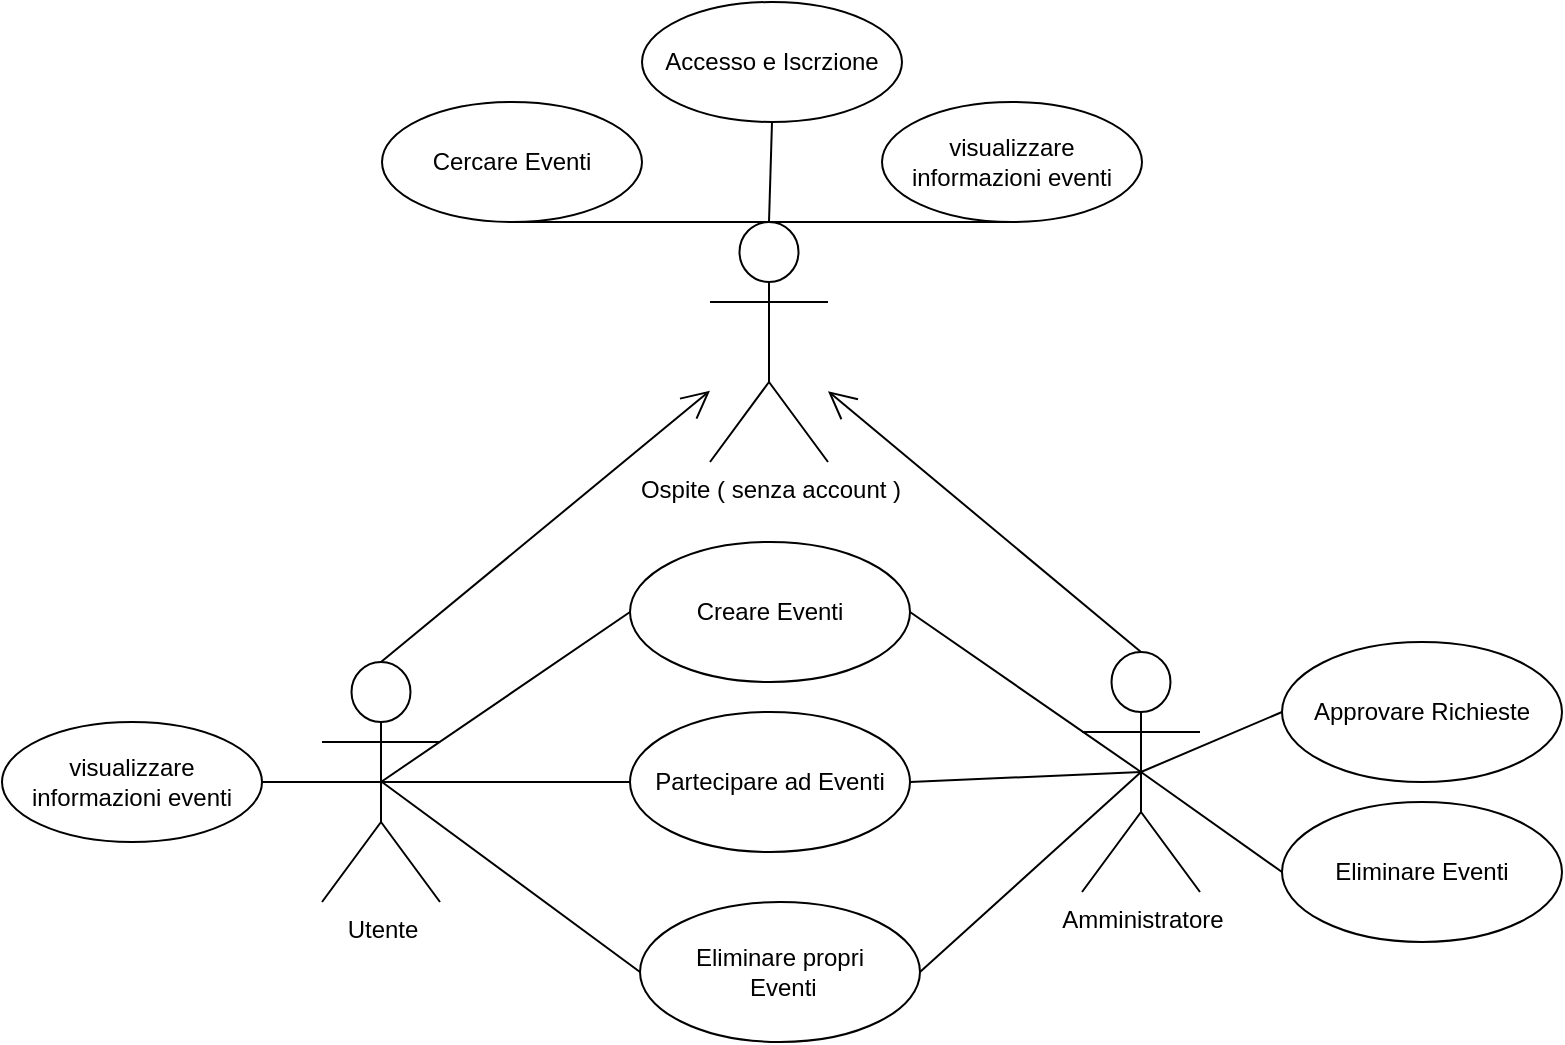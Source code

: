 <mxfile version="26.0.11">
  <diagram name="Pagina-1" id="PBzKay77qeNed4aOOP48">
    <mxGraphModel dx="1301" dy="532" grid="1" gridSize="10" guides="1" tooltips="1" connect="1" arrows="1" fold="1" page="1" pageScale="1" pageWidth="827" pageHeight="1169" math="0" shadow="0">
      <root>
        <mxCell id="0" />
        <mxCell id="1" parent="0" />
        <mxCell id="F2Mt7jQUTRLg9_3YxVR8-1" value="Ospite ( senza account )" style="shape=umlActor;verticalLabelPosition=bottom;verticalAlign=top;html=1;shadow=0;" parent="1" vertex="1">
          <mxGeometry x="384" y="130" width="59" height="120" as="geometry" />
        </mxCell>
        <mxCell id="F2Mt7jQUTRLg9_3YxVR8-2" value="Cercare Eventi" style="ellipse;whiteSpace=wrap;html=1;shadow=0;" parent="1" vertex="1">
          <mxGeometry x="220" y="70" width="130" height="60" as="geometry" />
        </mxCell>
        <mxCell id="F2Mt7jQUTRLg9_3YxVR8-5" value="Utente" style="shape=umlActor;verticalLabelPosition=bottom;verticalAlign=top;html=1;shadow=0;" parent="1" vertex="1">
          <mxGeometry x="190" y="350" width="59" height="120" as="geometry" />
        </mxCell>
        <mxCell id="F2Mt7jQUTRLg9_3YxVR8-7" value="Partecipare ad Eventi" style="ellipse;whiteSpace=wrap;html=1;shadow=0;" parent="1" vertex="1">
          <mxGeometry x="344" y="375" width="140" height="70" as="geometry" />
        </mxCell>
        <mxCell id="F2Mt7jQUTRLg9_3YxVR8-8" value="Creare Eventi" style="ellipse;whiteSpace=wrap;html=1;shadow=0;" parent="1" vertex="1">
          <mxGeometry x="344" y="290" width="140" height="70" as="geometry" />
        </mxCell>
        <mxCell id="F2Mt7jQUTRLg9_3YxVR8-9" value="Amministratore" style="shape=umlActor;verticalLabelPosition=bottom;verticalAlign=top;html=1;shadow=0;" parent="1" vertex="1">
          <mxGeometry x="570" y="345" width="59" height="120" as="geometry" />
        </mxCell>
        <mxCell id="F2Mt7jQUTRLg9_3YxVR8-10" value="Approvare Richieste" style="ellipse;whiteSpace=wrap;html=1;shadow=0;" parent="1" vertex="1">
          <mxGeometry x="670" y="340" width="140" height="70" as="geometry" />
        </mxCell>
        <mxCell id="F2Mt7jQUTRLg9_3YxVR8-11" value="Eliminare Eventi" style="ellipse;whiteSpace=wrap;html=1;shadow=0;" parent="1" vertex="1">
          <mxGeometry x="670" y="420" width="140" height="70" as="geometry" />
        </mxCell>
        <mxCell id="F2Mt7jQUTRLg9_3YxVR8-12" value="Eliminare propri&lt;div&gt;&lt;span style=&quot;background-color: initial;&quot;&gt;&amp;nbsp;Eventi&lt;/span&gt;&lt;/div&gt;" style="ellipse;whiteSpace=wrap;html=1;shadow=0;" parent="1" vertex="1">
          <mxGeometry x="349" y="470" width="140" height="70" as="geometry" />
        </mxCell>
        <mxCell id="F2Mt7jQUTRLg9_3YxVR8-23" value="" style="endArrow=open;endFill=1;endSize=12;html=1;rounded=0;exitX=0.5;exitY=0;exitDx=0;exitDy=0;exitPerimeter=0;shadow=0;" parent="1" source="F2Mt7jQUTRLg9_3YxVR8-5" target="F2Mt7jQUTRLg9_3YxVR8-1" edge="1">
          <mxGeometry width="160" relative="1" as="geometry">
            <mxPoint x="330" y="380" as="sourcePoint" />
            <mxPoint x="490" y="380" as="targetPoint" />
          </mxGeometry>
        </mxCell>
        <mxCell id="F2Mt7jQUTRLg9_3YxVR8-24" value="" style="endArrow=open;endFill=1;endSize=12;html=1;rounded=0;exitX=0.5;exitY=0;exitDx=0;exitDy=0;exitPerimeter=0;shadow=0;" parent="1" source="F2Mt7jQUTRLg9_3YxVR8-9" target="F2Mt7jQUTRLg9_3YxVR8-1" edge="1">
          <mxGeometry width="160" relative="1" as="geometry">
            <mxPoint x="230" y="360" as="sourcePoint" />
            <mxPoint x="394" y="224" as="targetPoint" />
          </mxGeometry>
        </mxCell>
        <mxCell id="F2Mt7jQUTRLg9_3YxVR8-29" style="rounded=0;orthogonalLoop=1;jettySize=auto;html=1;exitX=0.5;exitY=0.5;exitDx=0;exitDy=0;entryX=0;entryY=0.5;entryDx=0;entryDy=0;endArrow=none;endFill=0;exitPerimeter=0;shadow=0;" parent="1" source="F2Mt7jQUTRLg9_3YxVR8-5" target="F2Mt7jQUTRLg9_3YxVR8-8" edge="1">
          <mxGeometry relative="1" as="geometry">
            <mxPoint x="170" y="425" as="sourcePoint" />
            <mxPoint x="240" y="430" as="targetPoint" />
          </mxGeometry>
        </mxCell>
        <mxCell id="F2Mt7jQUTRLg9_3YxVR8-30" style="rounded=0;orthogonalLoop=1;jettySize=auto;html=1;entryX=0;entryY=0.5;entryDx=0;entryDy=0;endArrow=none;endFill=0;shadow=0;" parent="1" target="F2Mt7jQUTRLg9_3YxVR8-12" edge="1">
          <mxGeometry relative="1" as="geometry">
            <mxPoint x="220" y="410" as="sourcePoint" />
            <mxPoint x="354" y="365" as="targetPoint" />
          </mxGeometry>
        </mxCell>
        <mxCell id="F2Mt7jQUTRLg9_3YxVR8-31" style="rounded=0;orthogonalLoop=1;jettySize=auto;html=1;endArrow=none;endFill=0;entryX=0.5;entryY=0.5;entryDx=0;entryDy=0;entryPerimeter=0;exitX=1;exitY=0.5;exitDx=0;exitDy=0;shadow=0;" parent="1" source="F2Mt7jQUTRLg9_3YxVR8-8" target="F2Mt7jQUTRLg9_3YxVR8-9" edge="1">
          <mxGeometry relative="1" as="geometry">
            <mxPoint x="484" y="390" as="sourcePoint" />
            <mxPoint x="570" y="394" as="targetPoint" />
          </mxGeometry>
        </mxCell>
        <mxCell id="F2Mt7jQUTRLg9_3YxVR8-32" style="rounded=0;orthogonalLoop=1;jettySize=auto;html=1;endArrow=none;endFill=0;entryX=0.5;entryY=0.5;entryDx=0;entryDy=0;entryPerimeter=0;exitX=1;exitY=0.5;exitDx=0;exitDy=0;shadow=0;" parent="1" source="F2Mt7jQUTRLg9_3YxVR8-12" target="F2Mt7jQUTRLg9_3YxVR8-9" edge="1">
          <mxGeometry relative="1" as="geometry">
            <mxPoint x="484" y="450" as="sourcePoint" />
            <mxPoint x="600" y="495" as="targetPoint" />
          </mxGeometry>
        </mxCell>
        <mxCell id="F2Mt7jQUTRLg9_3YxVR8-33" style="rounded=0;orthogonalLoop=1;jettySize=auto;html=1;endArrow=none;endFill=0;entryX=0.5;entryY=0.5;entryDx=0;entryDy=0;entryPerimeter=0;exitX=0;exitY=0.5;exitDx=0;exitDy=0;shadow=0;" parent="1" source="F2Mt7jQUTRLg9_3YxVR8-10" target="F2Mt7jQUTRLg9_3YxVR8-9" edge="1">
          <mxGeometry relative="1" as="geometry">
            <mxPoint x="504" y="380" as="sourcePoint" />
            <mxPoint x="620" y="425" as="targetPoint" />
          </mxGeometry>
        </mxCell>
        <mxCell id="F2Mt7jQUTRLg9_3YxVR8-34" style="rounded=0;orthogonalLoop=1;jettySize=auto;html=1;endArrow=none;endFill=0;entryX=0;entryY=0.5;entryDx=0;entryDy=0;exitX=0.5;exitY=0.5;exitDx=0;exitDy=0;exitPerimeter=0;shadow=0;" parent="1" source="F2Mt7jQUTRLg9_3YxVR8-9" target="F2Mt7jQUTRLg9_3YxVR8-11" edge="1">
          <mxGeometry relative="1" as="geometry">
            <mxPoint x="600" y="400" as="sourcePoint" />
            <mxPoint x="716" y="445" as="targetPoint" />
          </mxGeometry>
        </mxCell>
        <mxCell id="F2Mt7jQUTRLg9_3YxVR8-35" style="rounded=0;orthogonalLoop=1;jettySize=auto;html=1;endArrow=none;endFill=0;entryX=0.5;entryY=1;entryDx=0;entryDy=0;exitX=0.5;exitY=0;exitDx=0;exitDy=0;exitPerimeter=0;shadow=0;" parent="1" source="F2Mt7jQUTRLg9_3YxVR8-1" target="F2Mt7jQUTRLg9_3YxVR8-2" edge="1">
          <mxGeometry relative="1" as="geometry">
            <mxPoint x="410" y="100" as="sourcePoint" />
            <mxPoint x="530" y="145" as="targetPoint" />
          </mxGeometry>
        </mxCell>
        <mxCell id="eZstt7uDChOP6H_mHpOf-5" style="rounded=0;orthogonalLoop=1;jettySize=auto;html=1;endArrow=none;endFill=0;entryX=0.5;entryY=0.5;entryDx=0;entryDy=0;exitX=1;exitY=0.5;exitDx=0;exitDy=0;shadow=0;entryPerimeter=0;" edge="1" parent="1" source="F2Mt7jQUTRLg9_3YxVR8-7" target="F2Mt7jQUTRLg9_3YxVR8-9">
          <mxGeometry relative="1" as="geometry">
            <mxPoint x="610" y="415" as="sourcePoint" />
            <mxPoint x="680" y="465" as="targetPoint" />
          </mxGeometry>
        </mxCell>
        <mxCell id="eZstt7uDChOP6H_mHpOf-6" style="rounded=0;orthogonalLoop=1;jettySize=auto;html=1;endArrow=none;endFill=0;entryX=0;entryY=0.5;entryDx=0;entryDy=0;exitX=0.5;exitY=0.5;exitDx=0;exitDy=0;exitPerimeter=0;shadow=0;" edge="1" parent="1" target="F2Mt7jQUTRLg9_3YxVR8-7">
          <mxGeometry relative="1" as="geometry">
            <mxPoint x="220" y="410" as="sourcePoint" />
            <mxPoint x="290" y="460" as="targetPoint" />
          </mxGeometry>
        </mxCell>
        <mxCell id="eZstt7uDChOP6H_mHpOf-7" value="visualizzare informazioni eventi" style="ellipse;whiteSpace=wrap;html=1;shadow=0;" vertex="1" parent="1">
          <mxGeometry x="470" y="70" width="130" height="60" as="geometry" />
        </mxCell>
        <mxCell id="eZstt7uDChOP6H_mHpOf-8" style="rounded=0;orthogonalLoop=1;jettySize=auto;html=1;endArrow=none;endFill=0;entryX=0.5;entryY=1;entryDx=0;entryDy=0;exitX=0.5;exitY=0;exitDx=0;exitDy=0;exitPerimeter=0;shadow=0;" edge="1" parent="1" source="F2Mt7jQUTRLg9_3YxVR8-1" target="eZstt7uDChOP6H_mHpOf-7">
          <mxGeometry relative="1" as="geometry">
            <mxPoint x="570" y="130" as="sourcePoint" />
            <mxPoint x="491" y="110" as="targetPoint" />
          </mxGeometry>
        </mxCell>
        <mxCell id="eZstt7uDChOP6H_mHpOf-9" value="visualizzare informazioni eventi" style="ellipse;whiteSpace=wrap;html=1;shadow=0;" vertex="1" parent="1">
          <mxGeometry x="30" y="380" width="130" height="60" as="geometry" />
        </mxCell>
        <mxCell id="eZstt7uDChOP6H_mHpOf-11" style="rounded=0;orthogonalLoop=1;jettySize=auto;html=1;endArrow=none;endFill=0;entryX=0.5;entryY=0.5;entryDx=0;entryDy=0;exitX=1;exitY=0.5;exitDx=0;exitDy=0;shadow=0;entryPerimeter=0;" edge="1" parent="1" source="eZstt7uDChOP6H_mHpOf-9" target="F2Mt7jQUTRLg9_3YxVR8-5">
          <mxGeometry relative="1" as="geometry">
            <mxPoint x="157.5" y="420" as="sourcePoint" />
            <mxPoint x="281.5" y="420" as="targetPoint" />
          </mxGeometry>
        </mxCell>
        <mxCell id="eZstt7uDChOP6H_mHpOf-12" value="Accesso e Iscrzione" style="ellipse;whiteSpace=wrap;html=1;shadow=0;" vertex="1" parent="1">
          <mxGeometry x="350" y="20" width="130" height="60" as="geometry" />
        </mxCell>
        <mxCell id="eZstt7uDChOP6H_mHpOf-13" style="rounded=0;orthogonalLoop=1;jettySize=auto;html=1;endArrow=none;endFill=0;entryX=0.5;entryY=0;entryDx=0;entryDy=0;exitX=0.5;exitY=1;exitDx=0;exitDy=0;shadow=0;entryPerimeter=0;" edge="1" parent="1" source="eZstt7uDChOP6H_mHpOf-12" target="F2Mt7jQUTRLg9_3YxVR8-1">
          <mxGeometry relative="1" as="geometry">
            <mxPoint x="424" y="140" as="sourcePoint" />
            <mxPoint x="545" y="140" as="targetPoint" />
          </mxGeometry>
        </mxCell>
      </root>
    </mxGraphModel>
  </diagram>
</mxfile>
